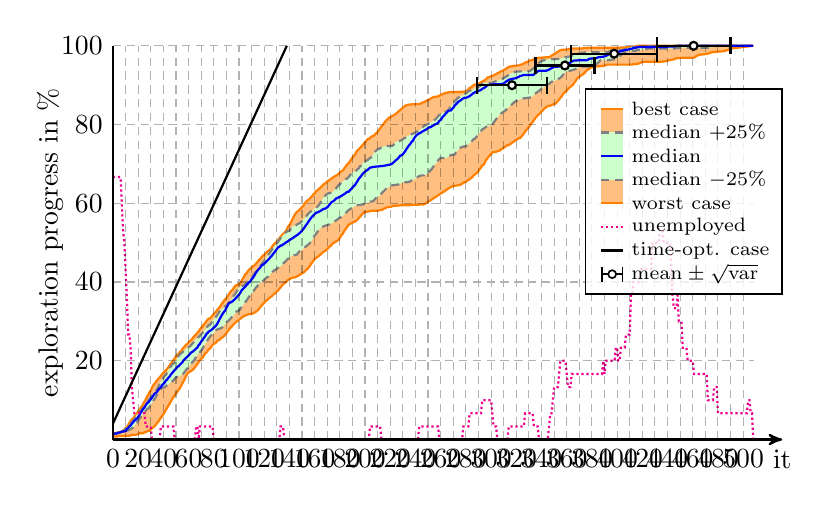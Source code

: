 \begin{tikzpicture}[thick]


% plot data, scaled to 8cm
\begin{scope}[yscale=0.05, xscale=0.016]
\draw[draw=orange, fill=orange!50] (0.00, 0.73) -- (1.00, 0.76) -- (2.00, 0.76) -- (3.00, 0.76) -- (4.00, 0.87) -- (5.00, 0.87) -- (6.00, 0.87) -- (7.00, 0.89) -- (8.00, 0.89) -- (9.00, 0.89) -- (10.00, 0.98) -- (11.00, 0.98) -- (12.00, 0.98) -- (13.00, 0.98) -- (14.00, 1.09) -- (15.00, 1.09) -- (16.00, 1.18) -- (17.00, 1.18) -- (18.00, 1.18) -- (19.00, 1.31) -- (20.00, 1.31) -- (21.00, 1.58) -- (22.00, 1.60) -- (23.00, 1.60) -- (24.00, 1.60) -- (25.00, 1.87) -- (26.00, 1.87) -- (27.00, 2.05) -- (28.00, 2.20) -- (29.00, 2.22) -- (30.00, 2.56) -- (31.00, 2.87) -- (32.00, 3.11) -- (33.00, 3.36) -- (34.00, 3.74) -- (35.00, 4.20) -- (36.00, 4.51) -- (37.00, 5.05) -- (38.00, 5.49) -- (39.00, 5.94) -- (40.00, 6.45) -- (41.00, 6.98) -- (42.00, 7.56) -- (43.00, 8.09) -- (44.00, 8.61) -- (45.00, 9.16) -- (46.00, 9.72) -- (47.00, 10.30) -- (48.00, 10.78) -- (49.00, 11.23) -- (50.00, 11.74) -- (51.00, 12.12) -- (52.00, 12.63) -- (53.00, 12.99) -- (54.00, 13.61) -- (55.00, 14.23) -- (56.00, 14.81) -- (57.00, 15.41) -- (58.00, 16.12) -- (59.00, 16.68) -- (60.00, 17.06) -- (61.00, 17.21) -- (62.00, 17.41) -- (63.00, 17.63) -- (64.00, 17.95) -- (65.00, 18.32) -- (66.00, 18.77) -- (67.00, 19.21) -- (68.00, 19.66) -- (69.00, 20.10) -- (70.00, 20.55) -- (71.00, 20.70) -- (72.00, 21.26) -- (73.00, 21.84) -- (74.00, 22.01) -- (75.00, 22.46) -- (76.00, 22.95) -- (77.00, 23.10) -- (78.00, 23.57) -- (79.00, 23.99) -- (80.00, 24.31) -- (81.00, 24.42) -- (82.00, 24.73) -- (83.00, 25.17) -- (84.00, 25.22) -- (85.00, 25.48) -- (86.00, 25.82) -- (87.00, 25.97) -- (88.00, 26.22) -- (89.00, 26.62) -- (90.00, 27.02) -- (91.00, 27.48) -- (92.00, 27.89) -- (93.00, 28.33) -- (94.00, 28.57) -- (95.00, 29.00) -- (96.00, 29.38) -- (97.00, 29.62) -- (98.00, 29.95) -- (99.00, 30.18) -- (100.00, 30.38) -- (101.00, 30.69) -- (102.00, 30.89) -- (103.00, 31.18) -- (104.00, 31.38) -- (105.00, 31.53) -- (106.00, 31.62) -- (107.00, 31.75) -- (108.00, 31.87) -- (109.00, 31.87) -- (110.00, 31.87) -- (111.00, 32.04) -- (112.00, 32.20) -- (113.00, 32.35) -- (114.00, 32.62) -- (115.00, 32.87) -- (116.00, 33.24) -- (117.00, 33.67) -- (118.00, 34.00) -- (119.00, 34.40) -- (120.00, 34.71) -- (121.00, 35.09) -- (122.00, 35.36) -- (123.00, 35.60) -- (124.00, 35.91) -- (125.00, 36.20) -- (126.00, 36.36) -- (127.00, 36.76) -- (128.00, 36.94) -- (129.00, 37.27) -- (130.00, 37.60) -- (131.00, 37.87) -- (132.00, 38.27) -- (133.00, 38.65) -- (134.00, 39.05) -- (135.00, 39.43) -- (136.00, 39.72) -- (137.00, 39.92) -- (138.00, 40.29) -- (139.00, 40.56) -- (140.00, 40.74) -- (141.00, 40.92) -- (142.00, 41.03) -- (143.00, 41.16) -- (144.00, 41.16) -- (145.00, 41.29) -- (146.00, 41.43) -- (147.00, 41.61) -- (148.00, 41.78) -- (149.00, 41.98) -- (150.00, 42.21) -- (151.00, 42.38) -- (152.00, 42.63) -- (153.00, 42.98) -- (154.00, 43.25) -- (155.00, 43.58) -- (156.00, 43.96) -- (157.00, 44.52) -- (158.00, 44.96) -- (159.00, 45.36) -- (160.00, 45.85) -- (161.00, 46.12) -- (162.00, 46.32) -- (163.00, 46.52) -- (164.00, 46.85) -- (165.00, 47.05) -- (166.00, 47.39) -- (167.00, 47.68) -- (168.00, 47.85) -- (169.00, 48.05) -- (170.00, 48.37) -- (171.00, 48.72) -- (172.00, 49.05) -- (173.00, 49.21) -- (174.00, 49.68) -- (175.00, 49.97) -- (176.00, 50.08) -- (177.00, 50.30) -- (178.00, 50.54) -- (179.00, 50.68) -- (180.00, 51.19) -- (181.00, 51.86) -- (182.00, 52.12) -- (183.00, 52.68) -- (184.00, 53.21) -- (185.00, 53.64) -- (186.00, 54.08) -- (187.00, 54.55) -- (188.00, 54.79) -- (189.00, 54.88) -- (190.00, 55.06) -- (191.00, 55.33) -- (192.00, 55.33) -- (193.00, 55.57) -- (194.00, 55.84) -- (195.00, 56.26) -- (196.00, 56.57) -- (197.00, 56.93) -- (198.00, 57.35) -- (199.00, 57.68) -- (200.00, 57.77) -- (201.00, 57.79) -- (202.00, 57.88) -- (203.00, 57.91) -- (204.00, 58.06) -- (205.00, 58.08) -- (206.00, 58.11) -- (207.00, 58.11) -- (208.00, 58.13) -- (209.00, 58.13) -- (210.00, 58.13) -- (211.00, 58.19) -- (212.00, 58.26) -- (213.00, 58.28) -- (214.00, 58.44) -- (215.00, 58.62) -- (216.00, 58.77) -- (217.00, 58.93) -- (218.00, 59.04) -- (219.00, 59.06) -- (220.00, 59.08) -- (221.00, 59.17) -- (222.00, 59.31) -- (223.00, 59.37) -- (224.00, 59.37) -- (225.00, 59.40) -- (226.00, 59.44) -- (227.00, 59.44) -- (228.00, 59.48) -- (229.00, 59.48) -- (230.00, 59.48) -- (231.00, 59.48) -- (232.00, 59.48) -- (233.00, 59.48) -- (234.00, 59.48) -- (235.00, 59.51) -- (236.00, 59.55) -- (237.00, 59.55) -- (238.00, 59.60) -- (239.00, 59.62) -- (240.00, 59.62) -- (241.00, 59.62) -- (242.00, 59.64) -- (243.00, 59.68) -- (244.00, 59.68) -- (245.00, 59.68) -- (246.00, 59.68) -- (247.00, 59.77) -- (248.00, 59.95) -- (249.00, 60.15) -- (250.00, 60.40) -- (251.00, 60.57) -- (252.00, 60.77) -- (253.00, 60.97) -- (254.00, 61.24) -- (255.00, 61.42) -- (256.00, 61.62) -- (257.00, 61.82) -- (258.00, 62.02) -- (259.00, 62.22) -- (260.00, 62.49) -- (261.00, 62.66) -- (262.00, 62.86) -- (263.00, 63.06) -- (264.00, 63.26) -- (265.00, 63.53) -- (266.00, 63.71) -- (267.00, 63.91) -- (268.00, 64.11) -- (269.00, 64.31) -- (270.00, 64.31) -- (271.00, 64.44) -- (272.00, 64.47) -- (273.00, 64.55) -- (274.00, 64.55) -- (275.00, 64.67) -- (276.00, 64.75) -- (277.00, 64.98) -- (278.00, 65.15) -- (279.00, 65.42) -- (280.00, 65.42) -- (281.00, 65.71) -- (282.00, 65.89) -- (283.00, 66.18) -- (284.00, 66.36) -- (285.00, 66.64) -- (286.00, 67.04) -- (287.00, 67.29) -- (288.00, 67.51) -- (289.00, 67.80) -- (290.00, 68.20) -- (291.00, 68.67) -- (292.00, 69.11) -- (293.00, 69.60) -- (294.00, 69.76) -- (295.00, 70.31) -- (296.00, 70.96) -- (297.00, 71.38) -- (298.00, 71.80) -- (299.00, 72.16) -- (300.00, 72.49) -- (301.00, 72.94) -- (302.00, 72.98) -- (303.00, 73.05) -- (304.00, 73.09) -- (305.00, 73.23) -- (306.00, 73.29) -- (307.00, 73.45) -- (308.00, 73.69) -- (309.00, 73.87) -- (310.00, 74.14) -- (311.00, 74.32) -- (312.00, 74.58) -- (313.00, 74.76) -- (314.00, 74.76) -- (315.00, 75.03) -- (316.00, 75.21) -- (317.00, 75.47) -- (318.00, 75.65) -- (319.00, 75.92) -- (320.00, 76.10) -- (321.00, 76.30) -- (322.00, 76.56) -- (323.00, 76.56) -- (324.00, 76.96) -- (325.00, 77.30) -- (326.00, 77.76) -- (327.00, 78.19) -- (328.00, 78.63) -- (329.00, 79.01) -- (330.00, 79.36) -- (331.00, 79.85) -- (332.00, 80.34) -- (333.00, 80.63) -- (334.00, 81.10) -- (335.00, 81.59) -- (336.00, 81.97) -- (337.00, 82.37) -- (338.00, 82.57) -- (339.00, 82.90) -- (340.00, 83.30) -- (341.00, 83.63) -- (342.00, 83.99) -- (343.00, 84.19) -- (344.00, 84.52) -- (345.00, 84.68) -- (346.00, 84.77) -- (347.00, 84.79) -- (348.00, 84.95) -- (349.00, 85.06) -- (350.00, 85.28) -- (351.00, 85.28) -- (352.00, 85.66) -- (353.00, 85.97) -- (354.00, 86.37) -- (355.00, 86.81) -- (356.00, 87.17) -- (357.00, 87.70) -- (358.00, 88.06) -- (359.00, 88.37) -- (360.00, 88.61) -- (361.00, 88.99) -- (362.00, 89.30) -- (363.00, 89.59) -- (364.00, 89.88) -- (365.00, 90.10) -- (366.00, 90.62) -- (367.00, 91.02) -- (368.00, 91.57) -- (369.00, 91.86) -- (370.00, 92.13) -- (371.00, 92.33) -- (372.00, 92.60) -- (373.00, 92.77) -- (374.00, 93.06) -- (375.00, 93.40) -- (376.00, 93.80) -- (377.00, 94.08) -- (378.00, 94.15) -- (379.00, 94.44) -- (380.00, 94.53) -- (381.00, 94.62) -- (382.00, 94.66) -- (383.00, 94.73) -- (384.00, 94.77) -- (385.00, 94.80) -- (386.00, 94.82) -- (387.00, 94.86) -- (388.00, 94.86) -- (389.00, 94.86) -- (390.00, 94.95) -- (391.00, 95.11) -- (392.00, 95.22) -- (393.00, 95.22) -- (394.00, 95.22) -- (395.00, 95.22) -- (396.00, 95.22) -- (397.00, 95.22) -- (398.00, 95.22) -- (399.00, 95.22) -- (400.00, 95.22) -- (401.00, 95.22) -- (402.00, 95.22) -- (403.00, 95.22) -- (404.00, 95.22) -- (405.00, 95.22) -- (406.00, 95.22) -- (407.00, 95.22) -- (408.00, 95.22) -- (409.00, 95.22) -- (410.00, 95.22) -- (411.00, 95.26) -- (412.00, 95.26) -- (413.00, 95.33) -- (414.00, 95.33) -- (415.00, 95.40) -- (416.00, 95.40) -- (417.00, 95.49) -- (418.00, 95.60) -- (419.00, 95.77) -- (420.00, 95.89) -- (421.00, 95.91) -- (422.00, 95.93) -- (423.00, 95.93) -- (424.00, 95.93) -- (425.00, 95.93) -- (426.00, 95.93) -- (427.00, 95.93) -- (428.00, 95.93) -- (429.00, 95.93) -- (430.00, 95.93) -- (431.00, 95.93) -- (432.00, 95.93) -- (433.00, 95.93) -- (434.00, 95.93) -- (435.00, 95.95) -- (436.00, 96.00) -- (437.00, 96.02) -- (438.00, 96.09) -- (439.00, 96.13) -- (440.00, 96.22) -- (441.00, 96.31) -- (442.00, 96.38) -- (443.00, 96.44) -- (444.00, 96.51) -- (445.00, 96.60) -- (446.00, 96.71) -- (447.00, 96.82) -- (448.00, 96.86) -- (449.00, 96.91) -- (450.00, 96.93) -- (451.00, 96.95) -- (452.00, 96.95) -- (453.00, 96.95) -- (454.00, 96.95) -- (455.00, 96.95) -- (456.00, 96.95) -- (457.00, 96.95) -- (458.00, 96.95) -- (459.00, 96.95) -- (460.00, 96.95) -- (461.00, 97.04) -- (462.00, 97.18) -- (463.00, 97.40) -- (464.00, 97.58) -- (465.00, 97.71) -- (466.00, 97.75) -- (467.00, 97.80) -- (468.00, 97.80) -- (469.00, 97.87) -- (470.00, 97.87) -- (471.00, 97.98) -- (472.00, 98.00) -- (473.00, 98.11) -- (474.00, 98.24) -- (475.00, 98.33) -- (476.00, 98.38) -- (477.00, 98.42) -- (478.00, 98.44) -- (479.00, 98.49) -- (480.00, 98.51) -- (481.00, 98.55) -- (482.00, 98.55) -- (483.00, 98.58) -- (484.00, 98.62) -- (485.00, 98.67) -- (486.00, 98.73) -- (487.00, 98.87) -- (488.00, 98.93) -- (489.00, 99.11) -- (490.00, 99.22) -- (491.00, 99.33) -- (492.00, 99.38) -- (493.00, 99.47) -- (494.00, 99.47) -- (495.00, 99.51) -- (496.00, 99.53) -- (497.00, 99.58) -- (498.00, 99.60) -- (499.00, 99.67) -- (500.00, 99.71) -- (501.00, 99.73) -- (502.00, 99.76) -- (503.00, 99.80) -- (504.00, 99.84) -- (505.00, 99.89) -- (506.00, 99.93) -- (507.00, 99.98) -- (508.00, 100.00) -- (508.00, 100.00) -- (507.00, 100.00) -- (506.00, 100.00) -- (505.00, 100.00) -- (504.00, 100.00) -- (503.00, 100.00) -- (502.00, 100.00) -- (501.00, 100.00) -- (500.00, 100.00) -- (499.00, 100.00) -- (498.00, 100.00) -- (497.00, 100.00) -- (496.00, 100.00) -- (495.00, 100.00) -- (494.00, 100.00) -- (493.00, 100.00) -- (492.00, 100.00) -- (491.00, 100.00) -- (490.00, 100.00) -- (489.00, 100.00) -- (488.00, 100.00) -- (487.00, 100.00) -- (486.00, 100.00) -- (485.00, 100.00) -- (484.00, 100.00) -- (483.00, 100.00) -- (482.00, 100.00) -- (481.00, 100.00) -- (480.00, 100.00) -- (479.00, 100.00) -- (478.00, 100.00) -- (477.00, 100.00) -- (476.00, 100.00) -- (475.00, 100.00) -- (474.00, 100.00) -- (473.00, 100.00) -- (472.00, 100.00) -- (471.00, 100.00) -- (470.00, 100.00) -- (469.00, 100.00) -- (468.00, 100.00) -- (467.00, 100.00) -- (466.00, 100.00) -- (465.00, 100.00) -- (464.00, 100.00) -- (463.00, 100.00) -- (462.00, 100.00) -- (461.00, 100.00) -- (460.00, 100.00) -- (459.00, 100.00) -- (458.00, 100.00) -- (457.00, 100.00) -- (456.00, 100.00) -- (455.00, 100.00) -- (454.00, 100.00) -- (453.00, 100.00) -- (452.00, 100.00) -- (451.00, 100.00) -- (450.00, 100.00) -- (449.00, 100.00) -- (448.00, 100.00) -- (447.00, 100.00) -- (446.00, 100.00) -- (445.00, 100.00) -- (444.00, 100.00) -- (443.00, 100.00) -- (442.00, 100.00) -- (441.00, 100.00) -- (440.00, 100.00) -- (439.00, 100.00) -- (438.00, 100.00) -- (437.00, 100.00) -- (436.00, 100.00) -- (435.00, 100.00) -- (434.00, 100.00) -- (433.00, 100.00) -- (432.00, 100.00) -- (431.00, 100.00) -- (430.00, 100.00) -- (429.00, 100.00) -- (428.00, 100.00) -- (427.00, 100.00) -- (426.00, 100.00) -- (425.00, 100.00) -- (424.00, 100.00) -- (423.00, 100.00) -- (422.00, 100.00) -- (421.00, 100.00) -- (420.00, 100.00) -- (419.00, 100.00) -- (418.00, 100.00) -- (417.00, 100.00) -- (416.00, 100.00) -- (415.00, 99.93) -- (414.00, 99.84) -- (413.00, 99.78) -- (412.00, 99.71) -- (411.00, 99.71) -- (410.00, 99.71) -- (409.00, 99.71) -- (408.00, 99.67) -- (407.00, 99.60) -- (406.00, 99.58) -- (405.00, 99.56) -- (404.00, 99.56) -- (403.00, 99.56) -- (402.00, 99.53) -- (401.00, 99.53) -- (400.00, 99.53) -- (399.00, 99.53) -- (398.00, 99.53) -- (397.00, 99.53) -- (396.00, 99.53) -- (395.00, 99.53) -- (394.00, 99.53) -- (393.00, 99.53) -- (392.00, 99.53) -- (391.00, 99.53) -- (390.00, 99.51) -- (389.00, 99.51) -- (388.00, 99.51) -- (387.00, 99.51) -- (386.00, 99.51) -- (385.00, 99.51) -- (384.00, 99.51) -- (383.00, 99.51) -- (382.00, 99.51) -- (381.00, 99.51) -- (380.00, 99.51) -- (379.00, 99.51) -- (378.00, 99.51) -- (377.00, 99.51) -- (376.00, 99.47) -- (375.00, 99.47) -- (374.00, 99.47) -- (373.00, 99.38) -- (372.00, 99.31) -- (371.00, 99.31) -- (370.00, 99.31) -- (369.00, 99.31) -- (368.00, 99.31) -- (367.00, 99.31) -- (366.00, 99.31) -- (365.00, 99.31) -- (364.00, 99.31) -- (363.00, 99.27) -- (362.00, 99.18) -- (361.00, 99.09) -- (360.00, 99.09) -- (359.00, 99.04) -- (358.00, 99.02) -- (357.00, 99.02) -- (356.00, 98.98) -- (355.00, 98.87) -- (354.00, 98.69) -- (353.00, 98.49) -- (352.00, 98.29) -- (351.00, 98.09) -- (350.00, 97.91) -- (349.00, 97.69) -- (348.00, 97.51) -- (347.00, 97.24) -- (346.00, 97.13) -- (345.00, 97.11) -- (344.00, 97.11) -- (343.00, 97.06) -- (342.00, 97.04) -- (341.00, 97.04) -- (340.00, 97.00) -- (339.00, 97.00) -- (338.00, 96.98) -- (337.00, 96.89) -- (336.00, 96.80) -- (335.00, 96.73) -- (334.00, 96.53) -- (333.00, 96.46) -- (332.00, 96.33) -- (331.00, 96.26) -- (330.00, 96.18) -- (329.00, 95.98) -- (328.00, 95.75) -- (327.00, 95.75) -- (326.00, 95.51) -- (325.00, 95.33) -- (324.00, 95.24) -- (323.00, 95.17) -- (322.00, 95.04) -- (321.00, 94.97) -- (320.00, 94.97) -- (319.00, 94.97) -- (318.00, 94.91) -- (317.00, 94.86) -- (316.00, 94.77) -- (315.00, 94.77) -- (314.00, 94.64) -- (313.00, 94.44) -- (312.00, 94.20) -- (311.00, 94.00) -- (310.00, 93.84) -- (309.00, 93.68) -- (308.00, 93.53) -- (307.00, 93.35) -- (306.00, 93.17) -- (305.00, 93.00) -- (304.00, 92.82) -- (303.00, 92.68) -- (302.00, 92.48) -- (301.00, 92.37) -- (300.00, 92.26) -- (299.00, 92.15) -- (298.00, 91.99) -- (297.00, 91.91) -- (296.00, 91.53) -- (295.00, 91.24) -- (294.00, 91.11) -- (293.00, 90.93) -- (292.00, 90.73) -- (291.00, 90.55) -- (290.00, 90.35) -- (289.00, 90.30) -- (288.00, 90.15) -- (287.00, 90.15) -- (286.00, 89.93) -- (285.00, 89.73) -- (284.00, 89.39) -- (283.00, 89.33) -- (282.00, 88.93) -- (281.00, 88.70) -- (280.00, 88.46) -- (279.00, 88.39) -- (278.00, 88.37) -- (277.00, 88.33) -- (276.00, 88.33) -- (275.00, 88.30) -- (274.00, 88.28) -- (273.00, 88.26) -- (272.00, 88.26) -- (271.00, 88.26) -- (270.00, 88.26) -- (269.00, 88.26) -- (268.00, 88.26) -- (267.00, 88.21) -- (266.00, 88.19) -- (265.00, 88.06) -- (264.00, 88.06) -- (263.00, 87.88) -- (262.00, 87.81) -- (261.00, 87.66) -- (260.00, 87.55) -- (259.00, 87.28) -- (258.00, 87.21) -- (257.00, 87.08) -- (256.00, 87.06) -- (255.00, 87.01) -- (254.00, 86.90) -- (253.00, 86.77) -- (252.00, 86.59) -- (251.00, 86.35) -- (250.00, 86.19) -- (249.00, 86.10) -- (248.00, 85.92) -- (247.00, 85.72) -- (246.00, 85.63) -- (245.00, 85.50) -- (244.00, 85.28) -- (243.00, 85.21) -- (242.00, 85.21) -- (241.00, 85.19) -- (240.00, 85.19) -- (239.00, 85.19) -- (238.00, 85.15) -- (237.00, 85.15) -- (236.00, 85.08) -- (235.00, 85.06) -- (234.00, 85.01) -- (233.00, 84.92) -- (232.00, 84.81) -- (231.00, 84.52) -- (230.00, 84.32) -- (229.00, 83.99) -- (228.00, 83.66) -- (227.00, 83.48) -- (226.00, 83.12) -- (225.00, 82.86) -- (224.00, 82.63) -- (223.00, 82.43) -- (222.00, 82.21) -- (221.00, 82.05) -- (220.00, 81.83) -- (219.00, 81.77) -- (218.00, 81.41) -- (217.00, 81.08) -- (216.00, 80.74) -- (215.00, 80.30) -- (214.00, 79.83) -- (213.00, 79.56) -- (212.00, 79.01) -- (211.00, 78.59) -- (210.00, 78.19) -- (209.00, 77.81) -- (208.00, 77.54) -- (207.00, 77.16) -- (206.00, 77.05) -- (205.00, 76.92) -- (204.00, 76.63) -- (203.00, 76.36) -- (202.00, 76.27) -- (201.00, 75.87) -- (200.00, 75.45) -- (199.00, 75.12) -- (198.00, 74.78) -- (197.00, 74.41) -- (196.00, 74.07) -- (195.00, 73.76) -- (194.00, 73.45) -- (193.00, 73.00) -- (192.00, 72.34) -- (191.00, 72.05) -- (190.00, 71.60) -- (189.00, 71.16) -- (188.00, 70.67) -- (187.00, 70.20) -- (186.00, 69.94) -- (185.00, 69.47) -- (184.00, 69.11) -- (183.00, 68.58) -- (182.00, 68.25) -- (181.00, 68.02) -- (180.00, 67.85) -- (179.00, 67.44) -- (178.00, 67.24) -- (177.00, 67.04) -- (176.00, 66.84) -- (175.00, 66.67) -- (174.00, 66.40) -- (173.00, 66.20) -- (172.00, 65.98) -- (171.00, 65.75) -- (170.00, 65.55) -- (169.00, 65.22) -- (168.00, 64.98) -- (167.00, 64.78) -- (166.00, 64.42) -- (165.00, 64.11) -- (164.00, 63.78) -- (163.00, 63.58) -- (162.00, 63.22) -- (161.00, 63.02) -- (160.00, 62.53) -- (159.00, 62.26) -- (158.00, 61.82) -- (157.00, 61.46) -- (156.00, 61.13) -- (155.00, 60.82) -- (154.00, 60.66) -- (153.00, 60.28) -- (152.00, 59.91) -- (151.00, 59.35) -- (150.00, 59.02) -- (149.00, 58.66) -- (148.00, 58.37) -- (147.00, 58.08) -- (146.00, 57.84) -- (145.00, 57.44) -- (144.00, 56.99) -- (143.00, 56.35) -- (142.00, 55.70) -- (141.00, 55.06) -- (140.00, 54.41) -- (139.00, 54.08) -- (138.00, 53.41) -- (137.00, 52.84) -- (136.00, 52.50) -- (135.00, 52.26) -- (134.00, 51.83) -- (133.00, 51.46) -- (132.00, 51.12) -- (131.00, 50.63) -- (130.00, 50.28) -- (129.00, 49.94) -- (128.00, 49.70) -- (127.00, 49.34) -- (126.00, 48.83) -- (125.00, 48.34) -- (124.00, 48.12) -- (123.00, 47.85) -- (122.00, 47.61) -- (121.00, 47.28) -- (120.00, 46.94) -- (119.00, 46.70) -- (118.00, 46.34) -- (117.00, 45.92) -- (116.00, 45.67) -- (115.00, 45.27) -- (114.00, 44.83) -- (113.00, 44.50) -- (112.00, 44.14) -- (111.00, 44.05) -- (110.00, 43.65) -- (109.00, 43.43) -- (108.00, 43.12) -- (107.00, 42.78) -- (106.00, 42.18) -- (105.00, 42.01) -- (104.00, 41.38) -- (103.00, 40.85) -- (102.00, 40.23) -- (101.00, 39.58) -- (100.00, 39.52) -- (99.00, 39.36) -- (98.00, 39.20) -- (97.00, 39.00) -- (96.00, 38.60) -- (95.00, 38.05) -- (94.00, 37.87) -- (93.00, 37.40) -- (92.00, 36.87) -- (91.00, 36.45) -- (90.00, 35.89) -- (89.00, 35.65) -- (88.00, 35.18) -- (87.00, 34.76) -- (86.00, 34.31) -- (85.00, 33.80) -- (84.00, 33.40) -- (83.00, 33.07) -- (82.00, 32.60) -- (81.00, 32.24) -- (80.00, 31.93) -- (79.00, 31.49) -- (78.00, 31.15) -- (77.00, 30.75) -- (76.00, 30.75) -- (75.00, 30.38) -- (74.00, 30.02) -- (73.00, 29.55) -- (72.00, 29.18) -- (71.00, 28.71) -- (70.00, 28.35) -- (69.00, 27.97) -- (68.00, 27.44) -- (67.00, 27.08) -- (66.00, 26.75) -- (65.00, 26.40) -- (64.00, 26.08) -- (63.00, 25.64) -- (62.00, 25.24) -- (61.00, 25.04) -- (60.00, 24.66) -- (59.00, 24.31) -- (58.00, 24.06) -- (57.00, 23.68) -- (56.00, 23.37) -- (55.00, 22.93) -- (54.00, 22.44) -- (53.00, 22.26) -- (52.00, 21.73) -- (51.00, 21.55) -- (50.00, 21.10) -- (49.00, 20.66) -- (48.00, 20.15) -- (47.00, 19.75) -- (46.00, 19.35) -- (45.00, 18.83) -- (44.00, 18.35) -- (43.00, 17.99) -- (42.00, 17.57) -- (41.00, 17.34) -- (40.00, 16.92) -- (39.00, 16.59) -- (38.00, 16.17) -- (37.00, 15.74) -- (36.00, 15.43) -- (35.00, 15.01) -- (34.00, 14.68) -- (33.00, 14.10) -- (32.00, 13.79) -- (31.00, 13.19) -- (30.00, 12.43) -- (29.00, 12.05) -- (28.00, 11.30) -- (27.00, 10.92) -- (26.00, 10.18) -- (25.00, 9.65) -- (24.00, 9.03) -- (23.00, 8.47) -- (22.00, 8.09) -- (21.00, 7.63) -- (20.00, 7.16) -- (19.00, 6.72) -- (18.00, 6.23) -- (17.00, 5.80) -- (16.00, 5.34) -- (15.00, 5.14) -- (14.00, 4.71) -- (13.00, 4.23) -- (12.00, 3.67) -- (11.00, 3.11) -- (10.00, 2.94) -- (9.00, 2.51) -- (8.00, 2.25) -- (7.00, 2.09) -- (6.00, 1.87) -- (5.00, 1.87) -- (4.00, 1.82) -- (3.00, 1.71) -- (2.00, 1.65) -- (1.00, 1.65) -- (0.00, 1.36);
\draw[gray, densely dashed, fill=green!20] (0.00, 1.29) -- (1.00, 1.36) -- (2.00, 1.56) -- (3.00, 1.56) -- (4.00, 1.56) -- (5.00, 1.73) -- (6.00, 1.78) -- (7.00, 1.93) -- (8.00, 1.93) -- (9.00, 2.02) -- (10.00, 2.02) -- (11.00, 2.18) -- (12.00, 2.33) -- (13.00, 2.47) -- (14.00, 2.65) -- (15.00, 2.85) -- (16.00, 3.07) -- (17.00, 3.49) -- (18.00, 4.02) -- (19.00, 4.29) -- (20.00, 4.80) -- (21.00, 5.27) -- (22.00, 5.67) -- (23.00, 6.09) -- (24.00, 6.32) -- (25.00, 6.85) -- (26.00, 7.32) -- (27.00, 7.69) -- (28.00, 7.92) -- (29.00, 8.21) -- (30.00, 8.85) -- (31.00, 9.32) -- (32.00, 9.87) -- (33.00, 10.21) -- (34.00, 10.83) -- (35.00, 11.43) -- (36.00, 12.07) -- (37.00, 12.61) -- (38.00, 12.85) -- (39.00, 13.10) -- (40.00, 13.10) -- (41.00, 13.34) -- (42.00, 13.52) -- (43.00, 13.79) -- (44.00, 13.96) -- (45.00, 14.28) -- (46.00, 14.52) -- (47.00, 14.77) -- (48.00, 15.03) -- (49.00, 15.41) -- (50.00, 15.79) -- (51.00, 15.92) -- (52.00, 16.06) -- (53.00, 16.08) -- (54.00, 16.43) -- (55.00, 16.68) -- (56.00, 16.79) -- (57.00, 17.21) -- (58.00, 17.68) -- (59.00, 18.06) -- (60.00, 18.41) -- (61.00, 18.92) -- (62.00, 19.21) -- (63.00, 19.68) -- (64.00, 19.95) -- (65.00, 20.44) -- (66.00, 21.06) -- (67.00, 21.57) -- (68.00, 21.70) -- (69.00, 22.17) -- (70.00, 22.55) -- (71.00, 23.06) -- (72.00, 23.66) -- (73.00, 24.13) -- (74.00, 24.66) -- (75.00, 25.22) -- (76.00, 25.71) -- (77.00, 26.11) -- (78.00, 26.48) -- (79.00, 26.86) -- (80.00, 27.13) -- (81.00, 27.53) -- (82.00, 27.80) -- (83.00, 28.00) -- (84.00, 28.15) -- (85.00, 28.15) -- (86.00, 28.33) -- (87.00, 28.57) -- (88.00, 28.89) -- (89.00, 29.31) -- (90.00, 29.75) -- (91.00, 30.02) -- (92.00, 30.26) -- (93.00, 30.58) -- (94.00, 31.00) -- (95.00, 31.33) -- (96.00, 31.69) -- (97.00, 32.02) -- (98.00, 32.49) -- (99.00, 32.62) -- (100.00, 32.78) -- (101.00, 33.11) -- (102.00, 33.62) -- (103.00, 34.02) -- (104.00, 34.49) -- (105.00, 34.96) -- (106.00, 35.27) -- (107.00, 35.78) -- (108.00, 36.31) -- (109.00, 36.69) -- (110.00, 37.16) -- (111.00, 37.45) -- (112.00, 37.91) -- (113.00, 38.40) -- (114.00, 38.78) -- (115.00, 39.14) -- (116.00, 39.54) -- (117.00, 39.94) -- (118.00, 39.96) -- (119.00, 40.25) -- (120.00, 40.56) -- (121.00, 40.92) -- (122.00, 41.18) -- (123.00, 41.27) -- (124.00, 41.69) -- (125.00, 42.12) -- (126.00, 42.49) -- (127.00, 42.72) -- (128.00, 42.98) -- (129.00, 43.16) -- (130.00, 43.34) -- (131.00, 43.61) -- (132.00, 43.85) -- (133.00, 44.01) -- (134.00, 44.30) -- (135.00, 44.61) -- (136.00, 45.05) -- (137.00, 45.25) -- (138.00, 45.67) -- (139.00, 45.94) -- (140.00, 46.12) -- (141.00, 46.48) -- (142.00, 46.63) -- (143.00, 46.76) -- (144.00, 46.83) -- (145.00, 46.88) -- (146.00, 46.99) -- (147.00, 47.48) -- (148.00, 47.81) -- (149.00, 48.05) -- (150.00, 48.25) -- (151.00, 48.52) -- (152.00, 48.74) -- (153.00, 49.05) -- (154.00, 49.26) -- (155.00, 49.54) -- (156.00, 49.81) -- (157.00, 50.30) -- (158.00, 50.72) -- (159.00, 51.28) -- (160.00, 51.79) -- (161.00, 52.17) -- (162.00, 52.64) -- (163.00, 53.06) -- (164.00, 53.57) -- (165.00, 53.77) -- (166.00, 54.04) -- (167.00, 54.10) -- (168.00, 54.33) -- (169.00, 54.33) -- (170.00, 54.48) -- (171.00, 54.64) -- (172.00, 54.64) -- (173.00, 54.86) -- (174.00, 55.04) -- (175.00, 55.24) -- (176.00, 55.46) -- (177.00, 55.66) -- (178.00, 55.86) -- (179.00, 56.13) -- (180.00, 56.30) -- (181.00, 56.50) -- (182.00, 56.75) -- (183.00, 57.04) -- (184.00, 57.35) -- (185.00, 57.62) -- (186.00, 57.99) -- (187.00, 58.28) -- (188.00, 58.48) -- (189.00, 58.68) -- (190.00, 58.95) -- (191.00, 59.13) -- (192.00, 59.33) -- (193.00, 59.48) -- (194.00, 59.53) -- (195.00, 59.60) -- (196.00, 59.60) -- (197.00, 59.66) -- (198.00, 59.66) -- (199.00, 59.77) -- (200.00, 59.82) -- (201.00, 59.93) -- (202.00, 60.15) -- (203.00, 60.26) -- (204.00, 60.42) -- (205.00, 60.44) -- (206.00, 60.46) -- (207.00, 60.68) -- (208.00, 61.15) -- (209.00, 61.37) -- (210.00, 61.71) -- (211.00, 61.77) -- (212.00, 62.06) -- (213.00, 62.51) -- (214.00, 62.84) -- (215.00, 63.13) -- (216.00, 63.46) -- (217.00, 63.80) -- (218.00, 63.95) -- (219.00, 64.04) -- (220.00, 64.29) -- (221.00, 64.47) -- (222.00, 64.60) -- (223.00, 64.60) -- (224.00, 64.71) -- (225.00, 64.73) -- (226.00, 64.73) -- (227.00, 64.87) -- (228.00, 65.00) -- (229.00, 65.20) -- (230.00, 65.29) -- (231.00, 65.33) -- (232.00, 65.35) -- (233.00, 65.35) -- (234.00, 65.38) -- (235.00, 65.44) -- (236.00, 65.60) -- (237.00, 65.82) -- (238.00, 65.82) -- (239.00, 66.09) -- (240.00, 66.27) -- (241.00, 66.53) -- (242.00, 66.73) -- (243.00, 66.93) -- (244.00, 67.00) -- (245.00, 67.09) -- (246.00, 67.09) -- (247.00, 67.09) -- (248.00, 67.27) -- (249.00, 67.44) -- (250.00, 67.53) -- (251.00, 68.00) -- (252.00, 68.38) -- (253.00, 68.73) -- (254.00, 69.22) -- (255.00, 69.67) -- (256.00, 70.05) -- (257.00, 70.51) -- (258.00, 70.89) -- (259.00, 71.29) -- (260.00, 71.51) -- (261.00, 71.51) -- (262.00, 71.51) -- (263.00, 71.51) -- (264.00, 71.54) -- (265.00, 71.63) -- (266.00, 71.78) -- (267.00, 72.00) -- (268.00, 72.20) -- (269.00, 72.31) -- (270.00, 72.34) -- (271.00, 72.38) -- (272.00, 72.85) -- (273.00, 73.29) -- (274.00, 73.63) -- (275.00, 74.03) -- (276.00, 74.16) -- (277.00, 74.25) -- (278.00, 74.43) -- (279.00, 74.43) -- (280.00, 74.54) -- (281.00, 74.69) -- (282.00, 75.01) -- (283.00, 75.32) -- (284.00, 75.52) -- (285.00, 75.87) -- (286.00, 76.25) -- (287.00, 76.38) -- (288.00, 76.74) -- (289.00, 77.10) -- (290.00, 77.54) -- (291.00, 77.90) -- (292.00, 78.32) -- (293.00, 78.79) -- (294.00, 78.90) -- (295.00, 79.19) -- (296.00, 79.41) -- (297.00, 79.56) -- (298.00, 79.56) -- (299.00, 79.68) -- (300.00, 80.03) -- (301.00, 80.10) -- (302.00, 80.50) -- (303.00, 80.92) -- (304.00, 81.37) -- (305.00, 81.74) -- (306.00, 82.28) -- (307.00, 82.45) -- (308.00, 82.81) -- (309.00, 83.06) -- (310.00, 83.26) -- (311.00, 83.52) -- (312.00, 83.74) -- (313.00, 84.19) -- (314.00, 84.37) -- (315.00, 84.79) -- (316.00, 84.95) -- (317.00, 85.26) -- (318.00, 85.59) -- (319.00, 85.77) -- (320.00, 86.04) -- (321.00, 86.06) -- (322.00, 86.30) -- (323.00, 86.44) -- (324.00, 86.59) -- (325.00, 86.59) -- (326.00, 86.68) -- (327.00, 86.68) -- (328.00, 86.70) -- (329.00, 86.79) -- (330.00, 86.79) -- (331.00, 86.90) -- (332.00, 86.97) -- (333.00, 87.26) -- (334.00, 87.55) -- (335.00, 87.81) -- (336.00, 88.10) -- (337.00, 88.28) -- (338.00, 88.57) -- (339.00, 88.84) -- (340.00, 89.06) -- (341.00, 89.35) -- (342.00, 89.64) -- (343.00, 89.82) -- (344.00, 90.02) -- (345.00, 90.30) -- (346.00, 90.30) -- (347.00, 90.62) -- (348.00, 90.82) -- (349.00, 91.06) -- (350.00, 91.08) -- (351.00, 91.22) -- (352.00, 91.37) -- (353.00, 91.46) -- (354.00, 91.68) -- (355.00, 91.91) -- (356.00, 92.17) -- (357.00, 92.60) -- (358.00, 92.95) -- (359.00, 93.28) -- (360.00, 93.51) -- (361.00, 93.62) -- (362.00, 93.68) -- (363.00, 93.68) -- (364.00, 93.77) -- (365.00, 93.88) -- (366.00, 93.97) -- (367.00, 94.08) -- (368.00, 94.26) -- (369.00, 94.49) -- (370.00, 94.60) -- (371.00, 94.64) -- (372.00, 94.71) -- (373.00, 94.73) -- (374.00, 94.73) -- (375.00, 94.73) -- (376.00, 94.73) -- (377.00, 94.73) -- (378.00, 94.73) -- (379.00, 94.73) -- (380.00, 94.73) -- (381.00, 94.89) -- (382.00, 95.17) -- (383.00, 95.17) -- (384.00, 95.46) -- (385.00, 95.71) -- (386.00, 96.13) -- (387.00, 96.35) -- (388.00, 96.35) -- (389.00, 96.35) -- (390.00, 96.35) -- (391.00, 96.35) -- (392.00, 96.35) -- (393.00, 96.35) -- (394.00, 96.38) -- (395.00, 96.42) -- (396.00, 96.53) -- (397.00, 96.53) -- (398.00, 96.60) -- (399.00, 96.71) -- (400.00, 96.84) -- (401.00, 97.13) -- (402.00, 97.26) -- (403.00, 97.64) -- (404.00, 97.98) -- (405.00, 98.22) -- (406.00, 98.35) -- (407.00, 98.44) -- (408.00, 98.58) -- (409.00, 98.58) -- (410.00, 98.67) -- (411.00, 98.73) -- (412.00, 98.73) -- (413.00, 98.73) -- (414.00, 98.73) -- (415.00, 98.75) -- (416.00, 98.91) -- (417.00, 98.95) -- (418.00, 98.95) -- (419.00, 98.95) -- (420.00, 98.98) -- (421.00, 99.02) -- (422.00, 99.09) -- (423.00, 99.15) -- (424.00, 99.20) -- (425.00, 99.31) -- (426.00, 99.31) -- (427.00, 99.31) -- (428.00, 99.31) -- (429.00, 99.31) -- (430.00, 99.31) -- (431.00, 99.31) -- (432.00, 99.31) -- (433.00, 99.31) -- (434.00, 99.31) -- (435.00, 99.31) -- (436.00, 99.31) -- (437.00, 99.31) -- (438.00, 99.31) -- (439.00, 99.31) -- (440.00, 99.31) -- (441.00, 99.31) -- (442.00, 99.31) -- (443.00, 99.31) -- (444.00, 99.31) -- (445.00, 99.31) -- (446.00, 99.36) -- (447.00, 99.40) -- (448.00, 99.47) -- (449.00, 99.47) -- (450.00, 99.49) -- (451.00, 99.51) -- (452.00, 99.51) -- (453.00, 99.51) -- (454.00, 99.51) -- (455.00, 99.51) -- (456.00, 99.51) -- (457.00, 99.51) -- (458.00, 99.51) -- (459.00, 99.51) -- (460.00, 99.51) -- (461.00, 99.53) -- (462.00, 99.53) -- (463.00, 99.53) -- (464.00, 99.53) -- (465.00, 99.53) -- (466.00, 99.53) -- (467.00, 99.53) -- (468.00, 99.53) -- (469.00, 99.53) -- (470.00, 99.53) -- (471.00, 99.53) -- (472.00, 99.53) -- (473.00, 99.56) -- (474.00, 99.58) -- (475.00, 99.60) -- (476.00, 99.71) -- (477.00, 99.87) -- (478.00, 99.96) -- (479.00, 99.98) -- (480.00, 100.00) -- (481.00, 100.00) -- (482.00, 100.00) -- (483.00, 100.00) -- (484.00, 100.00) -- (485.00, 100.00) -- (486.00, 100.00) -- (487.00, 100.00) -- (488.00, 100.00) -- (489.00, 100.00) -- (490.00, 100.00) -- (491.00, 100.00) -- (492.00, 100.00) -- (493.00, 100.00) -- (494.00, 100.00) -- (495.00, 100.00) -- (496.00, 100.00) -- (497.00, 100.00) -- (498.00, 100.00) -- (499.00, 100.00) -- (500.00, 100.00) -- (501.00, 100.00) -- (502.00, 100.00) -- (503.00, 100.00) -- (504.00, 100.00) -- (505.00, 100.00) -- (506.00, 100.00) -- (507.00, 100.00) -- (508.00, 100.00) -- (508.00, 100.00) -- (507.00, 100.00) -- (506.00, 100.00) -- (505.00, 100.00) -- (504.00, 100.00) -- (503.00, 100.00) -- (502.00, 100.00) -- (501.00, 100.00) -- (500.00, 100.00) -- (499.00, 100.00) -- (498.00, 100.00) -- (497.00, 100.00) -- (496.00, 100.00) -- (495.00, 100.00) -- (494.00, 100.00) -- (493.00, 100.00) -- (492.00, 100.00) -- (491.00, 100.00) -- (490.00, 100.00) -- (489.00, 100.00) -- (488.00, 100.00) -- (487.00, 100.00) -- (486.00, 100.00) -- (485.00, 100.00) -- (484.00, 100.00) -- (483.00, 100.00) -- (482.00, 100.00) -- (481.00, 100.00) -- (480.00, 100.00) -- (479.00, 100.00) -- (478.00, 100.00) -- (477.00, 100.00) -- (476.00, 100.00) -- (475.00, 100.00) -- (474.00, 100.00) -- (473.00, 100.00) -- (472.00, 100.00) -- (471.00, 100.00) -- (470.00, 100.00) -- (469.00, 100.00) -- (468.00, 100.00) -- (467.00, 100.00) -- (466.00, 100.00) -- (465.00, 100.00) -- (464.00, 100.00) -- (463.00, 100.00) -- (462.00, 100.00) -- (461.00, 100.00) -- (460.00, 100.00) -- (459.00, 100.00) -- (458.00, 100.00) -- (457.00, 100.00) -- (456.00, 100.00) -- (455.00, 100.00) -- (454.00, 100.00) -- (453.00, 100.00) -- (452.00, 100.00) -- (451.00, 100.00) -- (450.00, 100.00) -- (449.00, 100.00) -- (448.00, 100.00) -- (447.00, 100.00) -- (446.00, 100.00) -- (445.00, 100.00) -- (444.00, 100.00) -- (443.00, 100.00) -- (442.00, 99.98) -- (441.00, 99.98) -- (440.00, 99.98) -- (439.00, 99.98) -- (438.00, 99.98) -- (437.00, 99.98) -- (436.00, 99.91) -- (435.00, 99.91) -- (434.00, 99.89) -- (433.00, 99.89) -- (432.00, 99.89) -- (431.00, 99.89) -- (430.00, 99.89) -- (429.00, 99.89) -- (428.00, 99.89) -- (427.00, 99.89) -- (426.00, 99.87) -- (425.00, 99.82) -- (424.00, 99.82) -- (423.00, 99.80) -- (422.00, 99.80) -- (421.00, 99.80) -- (420.00, 99.80) -- (419.00, 99.80) -- (418.00, 99.80) -- (417.00, 99.71) -- (416.00, 99.71) -- (415.00, 99.71) -- (414.00, 99.67) -- (413.00, 99.67) -- (412.00, 99.67) -- (411.00, 99.67) -- (410.00, 99.62) -- (409.00, 99.53) -- (408.00, 99.38) -- (407.00, 99.22) -- (406.00, 99.07) -- (405.00, 98.93) -- (404.00, 98.93) -- (403.00, 98.93) -- (402.00, 98.93) -- (401.00, 98.93) -- (400.00, 98.93) -- (399.00, 98.93) -- (398.00, 98.91) -- (397.00, 98.84) -- (396.00, 98.80) -- (395.00, 98.69) -- (394.00, 98.58) -- (393.00, 98.42) -- (392.00, 98.38) -- (391.00, 98.38) -- (390.00, 98.38) -- (389.00, 98.38) -- (388.00, 98.38) -- (387.00, 98.38) -- (386.00, 98.38) -- (385.00, 98.38) -- (384.00, 98.38) -- (383.00, 98.38) -- (382.00, 98.38) -- (381.00, 98.38) -- (380.00, 98.38) -- (379.00, 98.38) -- (378.00, 98.38) -- (377.00, 98.38) -- (376.00, 98.38) -- (375.00, 98.33) -- (374.00, 98.33) -- (373.00, 98.22) -- (372.00, 98.22) -- (371.00, 98.11) -- (370.00, 98.04) -- (369.00, 98.00) -- (368.00, 97.93) -- (367.00, 97.87) -- (366.00, 97.73) -- (365.00, 97.62) -- (364.00, 97.51) -- (363.00, 97.38) -- (362.00, 97.26) -- (361.00, 97.24) -- (360.00, 97.15) -- (359.00, 97.13) -- (358.00, 96.95) -- (357.00, 96.84) -- (356.00, 96.82) -- (355.00, 96.73) -- (354.00, 96.69) -- (353.00, 96.69) -- (352.00, 96.64) -- (351.00, 96.64) -- (350.00, 96.60) -- (349.00, 96.60) -- (348.00, 96.60) -- (347.00, 96.58) -- (346.00, 96.58) -- (345.00, 96.55) -- (344.00, 96.51) -- (343.00, 96.44) -- (342.00, 96.33) -- (341.00, 96.26) -- (340.00, 96.13) -- (339.00, 95.93) -- (338.00, 95.69) -- (337.00, 95.35) -- (336.00, 95.06) -- (335.00, 94.80) -- (334.00, 94.46) -- (333.00, 94.11) -- (332.00, 93.88) -- (331.00, 93.66) -- (330.00, 93.53) -- (329.00, 93.53) -- (328.00, 93.53) -- (327.00, 93.51) -- (326.00, 93.51) -- (325.00, 93.51) -- (324.00, 93.51) -- (323.00, 93.51) -- (322.00, 93.48) -- (321.00, 93.48) -- (320.00, 93.48) -- (319.00, 93.40) -- (318.00, 93.24) -- (317.00, 93.17) -- (316.00, 93.04) -- (315.00, 92.84) -- (314.00, 92.62) -- (313.00, 92.37) -- (312.00, 92.19) -- (311.00, 91.99) -- (310.00, 91.82) -- (309.00, 91.64) -- (308.00, 91.48) -- (307.00, 91.33) -- (306.00, 91.19) -- (305.00, 91.13) -- (304.00, 91.02) -- (303.00, 90.91) -- (302.00, 90.79) -- (301.00, 90.66) -- (300.00, 90.55) -- (299.00, 90.55) -- (298.00, 90.55) -- (297.00, 90.55) -- (296.00, 90.55) -- (295.00, 90.53) -- (294.00, 90.53) -- (293.00, 90.33) -- (292.00, 90.13) -- (291.00, 89.79) -- (290.00, 89.59) -- (289.00, 89.46) -- (288.00, 89.33) -- (287.00, 89.13) -- (286.00, 88.95) -- (285.00, 88.75) -- (284.00, 88.68) -- (283.00, 88.57) -- (282.00, 88.50) -- (281.00, 88.10) -- (280.00, 87.99) -- (279.00, 87.66) -- (278.00, 87.44) -- (277.00, 87.44) -- (276.00, 87.21) -- (275.00, 86.99) -- (274.00, 86.86) -- (273.00, 86.64) -- (272.00, 86.12) -- (271.00, 85.77) -- (270.00, 85.50) -- (269.00, 84.97) -- (268.00, 84.55) -- (267.00, 84.10) -- (266.00, 83.61) -- (265.00, 83.39) -- (264.00, 83.30) -- (263.00, 83.23) -- (262.00, 83.01) -- (261.00, 82.81) -- (260.00, 82.68) -- (259.00, 82.54) -- (258.00, 82.08) -- (257.00, 81.74) -- (256.00, 81.39) -- (255.00, 81.14) -- (254.00, 80.88) -- (253.00, 80.65) -- (252.00, 80.63) -- (251.00, 80.32) -- (250.00, 80.14) -- (249.00, 80.01) -- (248.00, 79.83) -- (247.00, 79.70) -- (246.00, 79.41) -- (245.00, 79.01) -- (244.00, 78.81) -- (243.00, 78.45) -- (242.00, 78.30) -- (241.00, 78.14) -- (240.00, 77.99) -- (239.00, 77.83) -- (238.00, 77.70) -- (237.00, 77.56) -- (236.00, 77.41) -- (235.00, 77.23) -- (234.00, 77.14) -- (233.00, 76.92) -- (232.00, 76.65) -- (231.00, 76.52) -- (230.00, 76.27) -- (229.00, 76.07) -- (228.00, 75.92) -- (227.00, 75.76) -- (226.00, 75.76) -- (225.00, 75.63) -- (224.00, 75.41) -- (223.00, 75.01) -- (222.00, 74.65) -- (221.00, 74.61) -- (220.00, 74.56) -- (219.00, 74.56) -- (218.00, 74.56) -- (217.00, 74.49) -- (216.00, 74.47) -- (215.00, 74.43) -- (214.00, 74.34) -- (213.00, 74.18) -- (212.00, 73.98) -- (211.00, 73.78) -- (210.00, 73.74) -- (209.00, 73.40) -- (208.00, 73.12) -- (207.00, 72.60) -- (206.00, 72.20) -- (205.00, 71.69) -- (204.00, 71.49) -- (203.00, 71.29) -- (202.00, 70.96) -- (201.00, 70.82) -- (200.00, 70.65) -- (199.00, 70.51) -- (198.00, 70.07) -- (197.00, 69.58) -- (196.00, 69.40) -- (195.00, 68.89) -- (194.00, 68.65) -- (193.00, 68.31) -- (192.00, 68.02) -- (191.00, 67.98) -- (190.00, 67.87) -- (189.00, 67.51) -- (188.00, 67.09) -- (187.00, 66.67) -- (186.00, 66.33) -- (185.00, 66.20) -- (184.00, 65.89) -- (183.00, 65.69) -- (182.00, 65.40) -- (181.00, 65.20) -- (180.00, 64.80) -- (179.00, 64.60) -- (178.00, 64.22) -- (177.00, 63.78) -- (176.00, 63.38) -- (175.00, 63.09) -- (174.00, 62.80) -- (173.00, 62.69) -- (172.00, 62.58) -- (171.00, 62.58) -- (170.00, 62.37) -- (169.00, 62.13) -- (168.00, 61.80) -- (167.00, 61.37) -- (166.00, 60.91) -- (165.00, 60.37) -- (164.00, 59.88) -- (163.00, 59.42) -- (162.00, 59.06) -- (161.00, 58.84) -- (160.00, 58.66) -- (159.00, 58.33) -- (158.00, 58.13) -- (157.00, 57.93) -- (156.00, 57.71) -- (155.00, 57.37) -- (154.00, 56.95) -- (153.00, 56.59) -- (152.00, 56.10) -- (151.00, 55.90) -- (150.00, 55.50) -- (149.00, 55.13) -- (148.00, 54.97) -- (147.00, 54.77) -- (146.00, 54.61) -- (145.00, 54.39) -- (144.00, 54.21) -- (143.00, 54.06) -- (142.00, 53.88) -- (141.00, 53.50) -- (140.00, 52.95) -- (139.00, 52.95) -- (138.00, 52.81) -- (137.00, 52.59) -- (136.00, 52.26) -- (135.00, 51.88) -- (134.00, 51.52) -- (133.00, 51.17) -- (132.00, 50.68) -- (131.00, 50.30) -- (130.00, 49.83) -- (129.00, 49.46) -- (128.00, 49.05) -- (127.00, 48.57) -- (126.00, 48.21) -- (125.00, 47.72) -- (124.00, 47.21) -- (123.00, 46.81) -- (122.00, 46.28) -- (121.00, 45.88) -- (120.00, 45.36) -- (119.00, 45.03) -- (118.00, 44.52) -- (117.00, 44.01) -- (116.00, 43.56) -- (115.00, 43.16) -- (114.00, 42.81) -- (113.00, 42.47) -- (112.00, 42.03) -- (111.00, 41.58) -- (110.00, 41.14) -- (109.00, 40.89) -- (108.00, 40.60) -- (107.00, 40.18) -- (106.00, 39.87) -- (105.00, 39.47) -- (104.00, 39.20) -- (103.00, 39.09) -- (102.00, 38.85) -- (101.00, 38.85) -- (100.00, 38.51) -- (99.00, 38.03) -- (98.00, 37.58) -- (97.00, 37.00) -- (96.00, 36.65) -- (95.00, 36.11) -- (94.00, 35.65) -- (93.00, 35.16) -- (92.00, 34.71) -- (91.00, 34.45) -- (90.00, 34.04) -- (89.00, 33.84) -- (88.00, 33.47) -- (87.00, 33.24) -- (86.00, 33.04) -- (85.00, 32.71) -- (84.00, 32.24) -- (83.00, 31.78) -- (82.00, 31.27) -- (81.00, 30.95) -- (80.00, 30.53) -- (79.00, 30.06) -- (78.00, 29.69) -- (77.00, 29.11) -- (76.00, 29.11) -- (75.00, 28.66) -- (74.00, 28.24) -- (73.00, 27.86) -- (72.00, 27.51) -- (71.00, 27.06) -- (70.00, 26.75) -- (69.00, 26.33) -- (68.00, 26.08) -- (67.00, 25.71) -- (66.00, 25.33) -- (65.00, 25.15) -- (64.00, 24.71) -- (63.00, 24.31) -- (62.00, 23.99) -- (61.00, 23.66) -- (60.00, 23.44) -- (59.00, 23.26) -- (58.00, 22.97) -- (57.00, 22.68) -- (56.00, 22.39) -- (55.00, 22.15) -- (54.00, 21.84) -- (53.00, 21.64) -- (52.00, 21.15) -- (51.00, 20.44) -- (50.00, 19.99) -- (49.00, 19.64) -- (48.00, 19.32) -- (47.00, 19.03) -- (46.00, 18.70) -- (45.00, 17.97) -- (44.00, 17.79) -- (43.00, 17.03) -- (42.00, 16.43) -- (41.00, 16.23) -- (40.00, 15.65) -- (39.00, 15.17) -- (38.00, 14.65) -- (37.00, 14.08) -- (36.00, 13.45) -- (35.00, 12.81) -- (34.00, 12.21) -- (33.00, 11.74) -- (32.00, 11.34) -- (31.00, 11.16) -- (30.00, 10.78) -- (29.00, 10.34) -- (28.00, 9.94) -- (27.00, 9.34) -- (26.00, 8.98) -- (25.00, 8.38) -- (24.00, 8.07) -- (23.00, 7.61) -- (22.00, 7.40) -- (21.00, 7.00) -- (20.00, 6.58) -- (19.00, 6.34) -- (18.00, 5.80) -- (17.00, 5.20) -- (16.00, 4.78) -- (15.00, 4.38) -- (14.00, 4.05) -- (13.00, 3.71) -- (12.00, 3.36) -- (11.00, 3.02) -- (10.00, 2.71) -- (9.00, 2.36) -- (8.00, 2.09) -- (7.00, 2.02) -- (6.00, 1.87) -- (5.00, 1.82) -- (4.00, 1.78) -- (3.00, 1.65) -- (2.00, 1.65) -- (1.00, 1.56) -- (0.00, 1.36);
\draw[blue] (0.00, 1.36) -- (1.00, 1.47) -- (2.00, 1.56) -- (3.00, 1.56) -- (4.00, 1.73) -- (5.00, 1.78) -- (6.00, 1.82) -- (7.00, 2.00) -- (8.00, 2.02) -- (9.00, 2.09) -- (10.00, 2.16) -- (11.00, 2.67) -- (12.00, 2.96) -- (13.00, 3.34) -- (14.00, 3.60) -- (15.00, 4.02) -- (16.00, 4.40) -- (17.00, 4.80) -- (18.00, 5.03) -- (19.00, 5.29) -- (20.00, 5.76) -- (21.00, 6.23) -- (22.00, 6.78) -- (23.00, 7.25) -- (24.00, 7.81) -- (25.00, 8.14) -- (26.00, 8.72) -- (27.00, 9.21) -- (28.00, 9.41) -- (29.00, 9.83) -- (30.00, 10.23) -- (31.00, 10.63) -- (32.00, 11.16) -- (33.00, 11.67) -- (34.00, 11.79) -- (35.00, 12.14) -- (36.00, 12.59) -- (37.00, 13.03) -- (38.00, 13.28) -- (39.00, 13.81) -- (40.00, 14.14) -- (41.00, 14.45) -- (42.00, 15.01) -- (43.00, 15.23) -- (44.00, 15.70) -- (45.00, 16.01) -- (46.00, 16.54) -- (47.00, 16.88) -- (48.00, 17.28) -- (49.00, 17.66) -- (50.00, 17.99) -- (51.00, 18.43) -- (52.00, 18.61) -- (53.00, 18.97) -- (54.00, 19.28) -- (55.00, 19.59) -- (56.00, 20.12) -- (57.00, 20.41) -- (58.00, 20.75) -- (59.00, 21.04) -- (60.00, 21.33) -- (61.00, 21.73) -- (62.00, 22.10) -- (63.00, 22.26) -- (64.00, 22.53) -- (65.00, 22.82) -- (66.00, 23.13) -- (67.00, 23.39) -- (68.00, 23.99) -- (69.00, 24.31) -- (70.00, 24.91) -- (71.00, 25.24) -- (72.00, 25.79) -- (73.00, 26.17) -- (74.00, 26.73) -- (75.00, 27.04) -- (76.00, 27.42) -- (77.00, 27.62) -- (78.00, 27.80) -- (79.00, 28.09) -- (80.00, 28.40) -- (81.00, 28.69) -- (82.00, 29.04) -- (83.00, 29.53) -- (84.00, 30.15) -- (85.00, 30.80) -- (86.00, 31.40) -- (87.00, 31.91) -- (88.00, 32.40) -- (89.00, 32.76) -- (90.00, 33.47) -- (91.00, 34.00) -- (92.00, 34.67) -- (93.00, 34.78) -- (94.00, 34.89) -- (95.00, 35.18) -- (96.00, 35.42) -- (97.00, 35.78) -- (98.00, 36.05) -- (99.00, 36.49) -- (100.00, 36.76) -- (101.00, 37.27) -- (102.00, 37.85) -- (103.00, 38.20) -- (104.00, 38.51) -- (105.00, 38.85) -- (106.00, 39.25) -- (107.00, 39.58) -- (108.00, 39.98) -- (109.00, 40.14) -- (110.00, 40.74) -- (111.00, 41.05) -- (112.00, 41.52) -- (113.00, 42.14) -- (114.00, 42.58) -- (115.00, 43.07) -- (116.00, 43.38) -- (117.00, 43.78) -- (118.00, 44.23) -- (119.00, 44.39) -- (120.00, 44.67) -- (121.00, 44.92) -- (122.00, 45.32) -- (123.00, 45.63) -- (124.00, 45.94) -- (125.00, 46.36) -- (126.00, 46.65) -- (127.00, 47.12) -- (128.00, 47.50) -- (129.00, 47.94) -- (130.00, 48.37) -- (131.00, 48.79) -- (132.00, 48.97) -- (133.00, 49.28) -- (134.00, 49.28) -- (135.00, 49.57) -- (136.00, 49.74) -- (137.00, 50.01) -- (138.00, 50.19) -- (139.00, 50.39) -- (140.00, 50.66) -- (141.00, 50.83) -- (142.00, 51.03) -- (143.00, 51.23) -- (144.00, 51.50) -- (145.00, 51.70) -- (146.00, 51.88) -- (147.00, 52.12) -- (148.00, 52.43) -- (149.00, 52.68) -- (150.00, 53.04) -- (151.00, 53.44) -- (152.00, 53.86) -- (153.00, 54.39) -- (154.00, 54.79) -- (155.00, 55.28) -- (156.00, 55.75) -- (157.00, 56.22) -- (158.00, 56.59) -- (159.00, 56.93) -- (160.00, 57.22) -- (161.00, 57.53) -- (162.00, 57.71) -- (163.00, 57.77) -- (164.00, 57.97) -- (165.00, 58.13) -- (166.00, 58.39) -- (167.00, 58.53) -- (168.00, 58.64) -- (169.00, 58.73) -- (170.00, 58.99) -- (171.00, 59.33) -- (172.00, 59.75) -- (173.00, 60.15) -- (174.00, 60.42) -- (175.00, 60.55) -- (176.00, 60.86) -- (177.00, 61.22) -- (178.00, 61.33) -- (179.00, 61.49) -- (180.00, 61.64) -- (181.00, 61.86) -- (182.00, 62.02) -- (183.00, 62.24) -- (184.00, 62.44) -- (185.00, 62.71) -- (186.00, 62.91) -- (187.00, 62.91) -- (188.00, 63.31) -- (189.00, 63.62) -- (190.00, 64.00) -- (191.00, 64.33) -- (192.00, 64.62) -- (193.00, 65.13) -- (194.00, 65.64) -- (195.00, 66.20) -- (196.00, 66.58) -- (197.00, 66.98) -- (198.00, 67.44) -- (199.00, 67.78) -- (200.00, 68.00) -- (201.00, 68.29) -- (202.00, 68.49) -- (203.00, 68.76) -- (204.00, 69.07) -- (205.00, 69.11) -- (206.00, 69.20) -- (207.00, 69.25) -- (208.00, 69.29) -- (209.00, 69.34) -- (210.00, 69.34) -- (211.00, 69.38) -- (212.00, 69.42) -- (213.00, 69.45) -- (214.00, 69.47) -- (215.00, 69.54) -- (216.00, 69.60) -- (217.00, 69.65) -- (218.00, 69.71) -- (219.00, 69.78) -- (220.00, 69.85) -- (221.00, 69.94) -- (222.00, 70.22) -- (223.00, 70.47) -- (224.00, 70.82) -- (225.00, 71.07) -- (226.00, 71.34) -- (227.00, 71.71) -- (228.00, 72.14) -- (229.00, 72.18) -- (230.00, 72.47) -- (231.00, 72.87) -- (232.00, 73.32) -- (233.00, 73.85) -- (234.00, 74.29) -- (235.00, 74.78) -- (236.00, 75.09) -- (237.00, 75.67) -- (238.00, 75.85) -- (239.00, 76.52) -- (240.00, 76.98) -- (241.00, 77.32) -- (242.00, 77.56) -- (243.00, 77.74) -- (244.00, 77.90) -- (245.00, 78.14) -- (246.00, 78.30) -- (247.00, 78.50) -- (248.00, 78.67) -- (249.00, 78.85) -- (250.00, 79.12) -- (251.00, 79.30) -- (252.00, 79.30) -- (253.00, 79.56) -- (254.00, 79.74) -- (255.00, 79.96) -- (256.00, 80.10) -- (257.00, 80.21) -- (258.00, 80.45) -- (259.00, 80.97) -- (260.00, 81.14) -- (261.00, 81.63) -- (262.00, 82.08) -- (263.00, 82.39) -- (264.00, 82.79) -- (265.00, 83.06) -- (266.00, 83.52) -- (267.00, 83.54) -- (268.00, 83.54) -- (269.00, 83.92) -- (270.00, 84.26) -- (271.00, 84.75) -- (272.00, 85.10) -- (273.00, 85.43) -- (274.00, 85.77) -- (275.00, 85.97) -- (276.00, 86.19) -- (277.00, 86.46) -- (278.00, 86.66) -- (279.00, 86.79) -- (280.00, 86.79) -- (281.00, 86.92) -- (282.00, 87.06) -- (283.00, 87.21) -- (284.00, 87.48) -- (285.00, 87.73) -- (286.00, 87.99) -- (287.00, 88.17) -- (288.00, 88.30) -- (289.00, 88.46) -- (290.00, 88.59) -- (291.00, 88.64) -- (292.00, 88.81) -- (293.00, 89.08) -- (294.00, 89.22) -- (295.00, 89.42) -- (296.00, 89.64) -- (297.00, 89.95) -- (298.00, 90.06) -- (299.00, 90.10) -- (300.00, 90.17) -- (301.00, 90.17) -- (302.00, 90.22) -- (303.00, 90.22) -- (304.00, 90.22) -- (305.00, 90.22) -- (306.00, 90.22) -- (307.00, 90.22) -- (308.00, 90.22) -- (309.00, 90.28) -- (310.00, 90.48) -- (311.00, 90.68) -- (312.00, 90.95) -- (313.00, 91.15) -- (314.00, 91.33) -- (315.00, 91.48) -- (316.00, 91.55) -- (317.00, 91.62) -- (318.00, 91.68) -- (319.00, 91.73) -- (320.00, 91.84) -- (321.00, 91.97) -- (322.00, 92.11) -- (323.00, 92.35) -- (324.00, 92.37) -- (325.00, 92.53) -- (326.00, 92.57) -- (327.00, 92.57) -- (328.00, 92.57) -- (329.00, 92.57) -- (330.00, 92.57) -- (331.00, 92.57) -- (332.00, 92.57) -- (333.00, 92.57) -- (334.00, 92.71) -- (335.00, 93.06) -- (336.00, 93.24) -- (337.00, 93.51) -- (338.00, 93.66) -- (339.00, 93.66) -- (340.00, 93.66) -- (341.00, 93.66) -- (342.00, 93.66) -- (343.00, 93.66) -- (344.00, 93.68) -- (345.00, 93.82) -- (346.00, 93.97) -- (347.00, 94.15) -- (348.00, 94.33) -- (349.00, 94.46) -- (350.00, 94.64) -- (351.00, 94.69) -- (352.00, 94.69) -- (353.00, 94.71) -- (354.00, 94.71) -- (355.00, 94.80) -- (356.00, 94.89) -- (357.00, 94.97) -- (358.00, 95.09) -- (359.00, 95.20) -- (360.00, 95.31) -- (361.00, 95.42) -- (362.00, 95.60) -- (363.00, 95.75) -- (364.00, 95.98) -- (365.00, 96.15) -- (366.00, 96.29) -- (367.00, 96.29) -- (368.00, 96.29) -- (369.00, 96.31) -- (370.00, 96.33) -- (371.00, 96.33) -- (372.00, 96.35) -- (373.00, 96.35) -- (374.00, 96.35) -- (375.00, 96.35) -- (376.00, 96.35) -- (377.00, 96.49) -- (378.00, 96.71) -- (379.00, 96.75) -- (380.00, 96.75) -- (381.00, 96.78) -- (382.00, 96.82) -- (383.00, 96.82) -- (384.00, 96.93) -- (385.00, 97.09) -- (386.00, 97.13) -- (387.00, 97.18) -- (388.00, 97.20) -- (389.00, 97.24) -- (390.00, 97.31) -- (391.00, 97.44) -- (392.00, 97.60) -- (393.00, 97.75) -- (394.00, 97.93) -- (395.00, 98.04) -- (396.00, 98.04) -- (397.00, 98.11) -- (398.00, 98.13) -- (399.00, 98.24) -- (400.00, 98.44) -- (401.00, 98.47) -- (402.00, 98.55) -- (403.00, 98.64) -- (404.00, 98.73) -- (405.00, 98.82) -- (406.00, 98.93) -- (407.00, 98.95) -- (408.00, 98.98) -- (409.00, 99.09) -- (410.00, 99.15) -- (411.00, 99.24) -- (412.00, 99.29) -- (413.00, 99.44) -- (414.00, 99.44) -- (415.00, 99.53) -- (416.00, 99.62) -- (417.00, 99.67) -- (418.00, 99.67) -- (419.00, 99.67) -- (420.00, 99.67) -- (421.00, 99.69) -- (422.00, 99.69) -- (423.00, 99.69) -- (424.00, 99.69) -- (425.00, 99.69) -- (426.00, 99.69) -- (427.00, 99.69) -- (428.00, 99.69) -- (429.00, 99.69) -- (430.00, 99.69) -- (431.00, 99.69) -- (432.00, 99.69) -- (433.00, 99.69) -- (434.00, 99.71) -- (435.00, 99.71) -- (436.00, 99.71) -- (437.00, 99.71) -- (438.00, 99.71) -- (439.00, 99.71) -- (440.00, 99.80) -- (441.00, 99.80) -- (442.00, 99.80) -- (443.00, 99.80) -- (444.00, 99.80) -- (445.00, 99.82) -- (446.00, 99.87) -- (447.00, 99.96) -- (448.00, 99.96) -- (449.00, 100.00) -- (450.00, 100.00) -- (451.00, 100.00) -- (452.00, 100.00) -- (453.00, 100.00) -- (454.00, 100.00) -- (455.00, 100.00) -- (456.00, 100.00) -- (457.00, 100.00) -- (458.00, 100.00) -- (459.00, 100.00) -- (460.00, 100.00) -- (461.00, 100.00) -- (462.00, 100.00) -- (463.00, 100.00) -- (464.00, 100.00) -- (465.00, 100.00) -- (466.00, 100.00) -- (467.00, 100.00) -- (468.00, 100.00) -- (469.00, 100.00) -- (470.00, 100.00) -- (471.00, 100.00) -- (472.00, 100.00) -- (473.00, 100.00) -- (474.00, 100.00) -- (475.00, 100.00) -- (476.00, 100.00) -- (477.00, 100.00) -- (478.00, 100.00) -- (479.00, 100.00) -- (480.00, 100.00) -- (481.00, 100.00) -- (482.00, 100.00) -- (483.00, 100.00) -- (484.00, 100.00) -- (485.00, 100.00) -- (486.00, 100.00) -- (487.00, 100.00) -- (488.00, 100.00) -- (489.00, 100.00) -- (490.00, 100.00) -- (491.00, 100.00) -- (492.00, 100.00) -- (493.00, 100.00) -- (494.00, 100.00) -- (495.00, 100.00) -- (496.00, 100.00) -- (497.00, 100.00) -- (498.00, 100.00) -- (499.00, 100.00) -- (500.00, 100.00) -- (501.00, 100.00) -- (502.00, 100.00) -- (503.00, 100.00) -- (504.00, 100.00) -- (505.00, 100.00) -- (506.00, 100.00) -- (507.00, 100.00) -- (508.00, 100.00);
\draw[densely dotted, magenta] (0.00, 66.67) -- (1.00, 66.67) -- (2.00, 66.67) -- (3.00, 66.67) -- (4.00, 66.67) -- (5.00, 66.67) -- (6.00, 66.67) -- (7.00, 60.00) -- (8.00, 53.33) -- (9.00, 50.00) -- (10.00, 43.33) -- (11.00, 36.67) -- (12.00, 26.67) -- (13.00, 26.67) -- (14.00, 23.33) -- (15.00, 13.33) -- (16.00, 10.00) -- (17.00, 6.67) -- (18.00, 6.67) -- (19.00, 6.67) -- (20.00, 6.67) -- (21.00, 6.67) -- (22.00, 6.67) -- (23.00, 6.67) -- (24.00, 6.67) -- (25.00, 6.67) -- (26.00, 3.33) -- (27.00, 3.33) -- (28.00, 3.33) -- (29.00, 3.33) -- (30.00, 3.33) -- (31.00, 0.00) -- (32.00, 0.00) -- (33.00, 0.00) -- (34.00, 0.00) -- (35.00, 0.00) -- (36.00, 0.00) -- (37.00, 0.00) -- (38.00, 3.33) -- (39.00, 3.33) -- (40.00, 3.33) -- (41.00, 3.33) -- (42.00, 3.33) -- (43.00, 3.33) -- (44.00, 3.33) -- (45.00, 3.33) -- (46.00, 3.33) -- (47.00, 3.33) -- (48.00, 3.33) -- (49.00, 0.00) -- (50.00, 0.00) -- (51.00, 0.00) -- (52.00, 0.00) -- (53.00, 0.00) -- (54.00, 0.00) -- (55.00, 0.00) -- (56.00, 0.00) -- (57.00, 0.00) -- (58.00, 0.00) -- (59.00, 0.00) -- (60.00, 0.00) -- (61.00, 0.00) -- (62.00, 0.00) -- (63.00, 0.00) -- (64.00, 0.00) -- (65.00, 0.00) -- (66.00, 3.33) -- (67.00, 3.33) -- (68.00, 0.00) -- (69.00, 3.33) -- (70.00, 3.33) -- (71.00, 3.33) -- (72.00, 3.33) -- (73.00, 3.33) -- (74.00, 3.33) -- (75.00, 3.33) -- (76.00, 3.33) -- (77.00, 3.33) -- (78.00, 3.33) -- (79.00, 3.33) -- (80.00, 0.00) -- (81.00, 0.00) -- (82.00, 0.00) -- (83.00, 0.00) -- (84.00, 0.00) -- (85.00, 0.00) -- (86.00, 0.00) -- (87.00, 0.00) -- (88.00, 0.00) -- (89.00, 0.00) -- (90.00, 0.00) -- (91.00, 0.00) -- (92.00, 0.00) -- (93.00, 0.00) -- (94.00, 0.00) -- (95.00, 0.00) -- (96.00, 0.00) -- (97.00, 0.00) -- (98.00, 0.00) -- (99.00, 0.00) -- (100.00, 0.00) -- (101.00, 0.00) -- (102.00, 0.00) -- (103.00, 0.00) -- (104.00, 0.00) -- (105.00, 0.00) -- (106.00, 0.00) -- (107.00, 0.00) -- (108.00, 0.00) -- (109.00, 0.00) -- (110.00, 0.00) -- (111.00, 0.00) -- (112.00, 0.00) -- (113.00, 0.00) -- (114.00, 0.00) -- (115.00, 0.00) -- (116.00, 0.00) -- (117.00, 0.00) -- (118.00, 0.00) -- (119.00, 0.00) -- (120.00, 0.00) -- (121.00, 0.00) -- (122.00, 0.00) -- (123.00, 0.00) -- (124.00, 0.00) -- (125.00, 0.00) -- (126.00, 0.00) -- (127.00, 0.00) -- (128.00, 0.00) -- (129.00, 0.00) -- (130.00, 0.00) -- (131.00, 0.00) -- (132.00, 0.00) -- (133.00, 3.33) -- (134.00, 3.33) -- (135.00, 3.33) -- (136.00, 0.00) -- (137.00, 0.00) -- (138.00, 0.00) -- (139.00, 0.00) -- (140.00, 0.00) -- (141.00, 0.00) -- (142.00, 0.00) -- (143.00, 0.00) -- (144.00, 0.00) -- (145.00, 0.00) -- (146.00, 0.00) -- (147.00, 0.00) -- (148.00, 0.00) -- (149.00, 0.00) -- (150.00, 0.00) -- (151.00, 0.00) -- (152.00, 0.00) -- (153.00, 0.00) -- (154.00, 0.00) -- (155.00, 0.00) -- (156.00, 0.00) -- (157.00, 0.00) -- (158.00, 0.00) -- (159.00, 0.00) -- (160.00, 0.00) -- (161.00, 0.00) -- (162.00, 0.00) -- (163.00, 0.00) -- (164.00, 0.00) -- (165.00, 0.00) -- (166.00, 0.00) -- (167.00, 0.00) -- (168.00, 0.00) -- (169.00, 0.00) -- (170.00, 0.00) -- (171.00, 0.00) -- (172.00, 0.00) -- (173.00, 0.00) -- (174.00, 0.00) -- (175.00, 0.00) -- (176.00, 0.00) -- (177.00, 0.00) -- (178.00, 0.00) -- (179.00, 0.00) -- (180.00, 0.00) -- (181.00, 0.00) -- (182.00, 0.00) -- (183.00, 0.00) -- (184.00, 0.00) -- (185.00, 0.00) -- (186.00, 0.00) -- (187.00, 0.00) -- (188.00, 0.00) -- (189.00, 0.00) -- (190.00, 0.00) -- (191.00, 0.00) -- (192.00, 0.00) -- (193.00, 0.00) -- (194.00, 0.00) -- (195.00, 0.00) -- (196.00, 0.00) -- (197.00, 0.00) -- (198.00, 0.00) -- (199.00, 0.00) -- (200.00, 0.00) -- (201.00, 0.00) -- (202.00, 0.00) -- (203.00, 0.00) -- (204.00, 3.33) -- (205.00, 3.33) -- (206.00, 3.33) -- (207.00, 3.33) -- (208.00, 3.33) -- (209.00, 3.33) -- (210.00, 3.33) -- (211.00, 3.33) -- (212.00, 3.33) -- (213.00, 0.00) -- (214.00, 0.00) -- (215.00, 0.00) -- (216.00, 0.00) -- (217.00, 0.00) -- (218.00, 0.00) -- (219.00, 0.00) -- (220.00, 0.00) -- (221.00, 0.00) -- (222.00, 0.00) -- (223.00, 0.00) -- (224.00, 0.00) -- (225.00, 0.00) -- (226.00, 0.00) -- (227.00, 0.00) -- (228.00, 0.00) -- (229.00, 0.00) -- (230.00, 0.00) -- (231.00, 0.00) -- (232.00, 0.00) -- (233.00, 0.00) -- (234.00, 0.00) -- (235.00, 0.00) -- (236.00, 0.00) -- (237.00, 0.00) -- (238.00, 0.00) -- (239.00, 0.00) -- (240.00, 0.00) -- (241.00, 0.00) -- (242.00, 0.00) -- (243.00, 3.33) -- (244.00, 3.33) -- (245.00, 3.33) -- (246.00, 3.33) -- (247.00, 3.33) -- (248.00, 3.33) -- (249.00, 3.33) -- (250.00, 3.33) -- (251.00, 3.33) -- (252.00, 3.33) -- (253.00, 3.33) -- (254.00, 3.33) -- (255.00, 3.33) -- (256.00, 3.33) -- (257.00, 3.33) -- (258.00, 3.33) -- (259.00, 0.00) -- (260.00, 0.00) -- (261.00, 0.00) -- (262.00, 0.00) -- (263.00, 0.00) -- (264.00, 0.00) -- (265.00, 0.00) -- (266.00, 0.00) -- (267.00, 0.00) -- (268.00, 0.00) -- (269.00, 0.00) -- (270.00, 0.00) -- (271.00, 0.00) -- (272.00, 0.00) -- (273.00, 0.00) -- (274.00, 0.00) -- (275.00, 0.00) -- (276.00, 0.00) -- (277.00, 0.00) -- (278.00, 3.33) -- (279.00, 3.33) -- (280.00, 3.33) -- (281.00, 3.33) -- (282.00, 3.33) -- (283.00, 6.67) -- (284.00, 6.67) -- (285.00, 6.67) -- (286.00, 6.67) -- (287.00, 6.67) -- (288.00, 6.67) -- (289.00, 6.67) -- (290.00, 6.67) -- (291.00, 6.67) -- (292.00, 6.67) -- (293.00, 10.00) -- (294.00, 10.00) -- (295.00, 10.00) -- (296.00, 10.00) -- (297.00, 10.00) -- (298.00, 10.00) -- (299.00, 10.00) -- (300.00, 10.00) -- (301.00, 6.67) -- (302.00, 3.33) -- (303.00, 3.33) -- (304.00, 3.33) -- (305.00, 0.00) -- (306.00, 0.00) -- (307.00, 0.00) -- (308.00, 0.00) -- (309.00, 0.00) -- (310.00, 0.00) -- (311.00, 0.00) -- (312.00, 0.00) -- (313.00, 0.00) -- (314.00, 3.33) -- (315.00, 3.33) -- (316.00, 3.33) -- (317.00, 3.33) -- (318.00, 3.33) -- (319.00, 3.33) -- (320.00, 3.33) -- (321.00, 3.33) -- (322.00, 3.33) -- (323.00, 3.33) -- (324.00, 3.33) -- (325.00, 3.33) -- (326.00, 3.33) -- (327.00, 6.67) -- (328.00, 6.67) -- (329.00, 6.67) -- (330.00, 6.67) -- (331.00, 6.67) -- (332.00, 6.67) -- (333.00, 6.67) -- (334.00, 3.33) -- (335.00, 3.33) -- (336.00, 3.33) -- (337.00, 3.33) -- (338.00, 0.00) -- (339.00, 0.00) -- (340.00, 0.00) -- (341.00, 0.00) -- (342.00, 0.00) -- (343.00, 0.00) -- (344.00, 0.00) -- (345.00, 0.00) -- (346.00, 3.33) -- (347.00, 6.67) -- (348.00, 6.67) -- (349.00, 10.00) -- (350.00, 13.33) -- (351.00, 13.33) -- (352.00, 13.33) -- (353.00, 13.33) -- (354.00, 16.67) -- (355.00, 20.00) -- (356.00, 20.00) -- (357.00, 20.00) -- (358.00, 20.00) -- (359.00, 20.00) -- (360.00, 16.67) -- (361.00, 13.33) -- (362.00, 13.33) -- (363.00, 13.33) -- (364.00, 16.67) -- (365.00, 16.67) -- (366.00, 16.67) -- (367.00, 16.67) -- (368.00, 16.67) -- (369.00, 16.67) -- (370.00, 16.67) -- (371.00, 16.67) -- (372.00, 16.67) -- (373.00, 16.67) -- (374.00, 16.67) -- (375.00, 16.67) -- (376.00, 16.67) -- (377.00, 16.67) -- (378.00, 16.67) -- (379.00, 16.67) -- (380.00, 16.67) -- (381.00, 16.67) -- (382.00, 16.67) -- (383.00, 16.67) -- (384.00, 16.67) -- (385.00, 16.67) -- (386.00, 16.67) -- (387.00, 16.67) -- (388.00, 16.67) -- (389.00, 20.00) -- (390.00, 16.67) -- (391.00, 20.00) -- (392.00, 20.00) -- (393.00, 20.00) -- (394.00, 20.00) -- (395.00, 20.00) -- (396.00, 20.00) -- (397.00, 20.00) -- (398.00, 20.00) -- (399.00, 23.33) -- (400.00, 23.33) -- (401.00, 20.00) -- (402.00, 20.00) -- (403.00, 23.33) -- (404.00, 23.33) -- (405.00, 23.33) -- (406.00, 23.33) -- (407.00, 26.67) -- (408.00, 26.67) -- (409.00, 26.67) -- (410.00, 26.67) -- (411.00, 36.67) -- (412.00, 36.67) -- (413.00, 40.00) -- (414.00, 40.00) -- (415.00, 40.00) -- (416.00, 40.00) -- (417.00, 40.00) -- (418.00, 40.00) -- (419.00, 43.33) -- (420.00, 43.33) -- (421.00, 43.33) -- (422.00, 43.33) -- (423.00, 43.33) -- (424.00, 43.33) -- (425.00, 43.33) -- (426.00, 43.33) -- (427.00, 43.33) -- (428.00, 50.00) -- (429.00, 50.00) -- (430.00, 50.00) -- (431.00, 50.00) -- (432.00, 50.00) -- (433.00, 50.00) -- (434.00, 53.33) -- (435.00, 53.33) -- (436.00, 53.33) -- (437.00, 50.00) -- (438.00, 50.00) -- (439.00, 50.00) -- (440.00, 50.00) -- (441.00, 50.00) -- (442.00, 50.00) -- (443.00, 43.33) -- (444.00, 36.67) -- (445.00, 33.33) -- (446.00, 33.33) -- (447.00, 33.33) -- (448.00, 36.67) -- (449.00, 30.00) -- (450.00, 30.00) -- (451.00, 30.00) -- (452.00, 23.33) -- (453.00, 23.33) -- (454.00, 23.33) -- (455.00, 23.33) -- (456.00, 20.00) -- (457.00, 20.00) -- (458.00, 20.00) -- (459.00, 20.00) -- (460.00, 20.00) -- (461.00, 16.67) -- (462.00, 16.67) -- (463.00, 16.67) -- (464.00, 16.67) -- (465.00, 16.67) -- (466.00, 16.67) -- (467.00, 16.67) -- (468.00, 16.67) -- (469.00, 16.67) -- (470.00, 16.67) -- (471.00, 16.67) -- (472.00, 10.00) -- (473.00, 10.00) -- (474.00, 10.00) -- (475.00, 10.00) -- (476.00, 10.00) -- (477.00, 13.33) -- (478.00, 13.33) -- (479.00, 13.33) -- (480.00, 6.67) -- (481.00, 6.67) -- (482.00, 6.67) -- (483.00, 6.67) -- (484.00, 6.67) -- (485.00, 6.67) -- (486.00, 6.67) -- (487.00, 6.67) -- (488.00, 6.67) -- (489.00, 6.67) -- (490.00, 6.67) -- (491.00, 6.67) -- (492.00, 6.67) -- (493.00, 6.67) -- (494.00, 6.67) -- (495.00, 6.67) -- (496.00, 6.67) -- (497.00, 6.67) -- (498.00, 6.67) -- (499.00, 6.67) -- (500.00, 6.67) -- (501.00, 6.67) -- (502.00, 6.67) -- (503.00, 6.67) -- (504.00, 10.00) -- (505.00, 10.00) -- (506.00, 6.67) -- (507.00, 6.67) -- (508.00, 0.00);
\draw[black] (0.00, 4.07) -- (137.95, 100.00);
\draw[densely dashed, thin, black, ystep=20, xstep=10, opacity=0.3] (0, 0) grid (509, 100);
% axis lables
\node[below] at (0, 0) {0};
\node[below] at (20, 0) {20};
\node[below] at (40, 0) {40};
\node[below] at (60, 0) {60};
\node[below] at (80, 0) {80};
\node[below] at (100, 0) {100};
\node[below] at (120, 0) {120};
\node[below] at (140, 0) {140};
\node[below] at (160, 0) {160};
\node[below] at (180, 0) {180};
\node[below] at (200, 0) {200};
\node[below] at (220, 0) {220};
\node[below] at (240, 0) {240};
\node[below] at (260, 0) {260};
\node[below] at (280, 0) {280};
\node[below] at (300, 0) {300};
\node[below] at (320, 0) {320};
\node[below] at (340, 0) {340};
\node[below] at (360, 0) {360};
\node[below] at (380, 0) {380};
\node[below] at (400, 0) {400};
\node[below] at (420, 0) {420};
\node[below] at (440, 0) {440};
\node[below] at (460, 0) {460};
\node[below] at (480, 0) {480};
\node[below] at (500, 0) {500};
\draw[|-|] (288.08, 90) -- (345.12, 90);
\node[draw, circle, fill=white, inner sep=0mm, minimum size=1mm] at (316.6, 90) {};
% 90: 316.6  +-  28.52
\draw[|-|] (334.337, 95) -- (382.863, 95);
\node[draw, circle, fill=white, inner sep=0mm, minimum size=1mm] at (358.6, 95) {};
% 95: 358.6  +-  24.263
\draw[|-|] (362.578, 98) -- (432.822, 98);
\node[draw, circle, fill=white, inner sep=0mm, minimum size=1mm] at (397.7, 98) {};
% 98: 397.7  +-  35.122
\draw[|-|] (430.6, 100) -- (490.8, 100);
\node[draw, circle, fill=white, inner sep=0mm, minimum size=1mm] at (460.7, 100) {};
% 100: 460.7  +-  30.1
\end{scope}


% axes lables
\begin{scope}[yscale=0.05]
\draw (0.00, 0.00) -- (0.00, 100.00);
\node[left] at (0, 20) {20};
\node[left] at (0, 40) {40};
\node[left] at (0, 60) {60};
\node[left] at (0, 80) {80};
\node[left] at (0, 100) {100};
\node[rotate=90] at (-0.8, 50) {exploration progress in \%};
\draw[->, >=stealth'] (0.00, 0.00) -- (8.50, 0.00);
\node[below] at (8.5, 0) {it};
\end{scope}


% legend
\begin{scope}[xshift=6cm, yshift=2.5cm]
\draw[semithick, fill=white, fill opacity=0.8] (0, -0.65) rectangle +(2.5, 2.6);
\scriptsize
\draw[semithick,|-|] (0.2, -.4) -- +(0.28, 0) node[right, black] {$\text{mean} \pm \sqrt{\text{var}}$};
\node[semithick,draw, circle, fill=white, inner sep=0mm, minimum size=1mm] at (0.34, -0.4) {};
\draw (0.2, -.1) -- +(0.28, 0) node[right, black] {time-opt. case};
\draw[magenta, densely dotted] (0.2, 0.2) -- +(0.28, 0) node[right, black] {unemployed};
\fill[orange!50] (0.2, 0.5) rectangle +(0.28, 1.2);
\fill[green!20] (0.2, 0.8) rectangle +(0.28, 0.6);
\draw[orange] (0.2, 1.7) -- +(0.28, 0) node[right, black] {best case};
\draw[gray, densely dashed] (0.2, 1.4) -- +(0.28, 0) node[right, black] {median $+25\%$};
\draw[blue] (0.2, 1.1) -- +(0.28, 0) node[right, black] {median};
\draw[gray, densely dashed] (0.2, 0.8) -- +(0.28, 0) node[right, black] {median $-25\%$};
\draw[orange] (0.2, 0.5) -- +(0.28, 0) node[right, black] {worst case};
\end{scope}
\end{tikzpicture}
